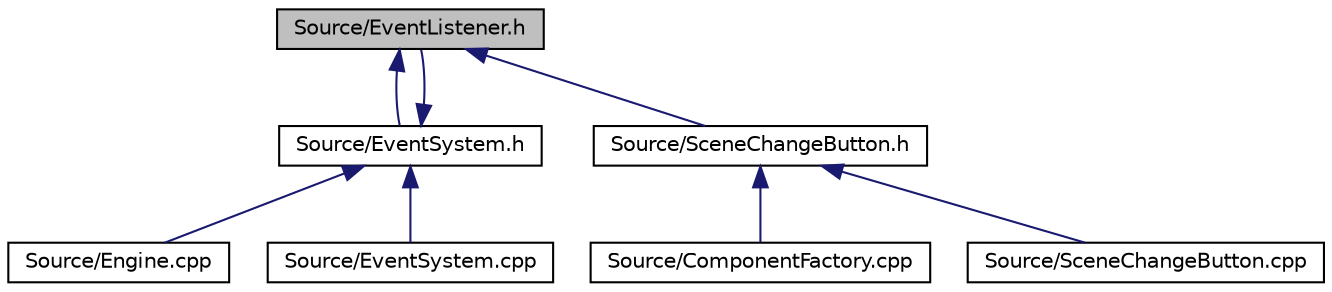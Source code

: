 digraph "Source/EventListener.h"
{
 // LATEX_PDF_SIZE
  edge [fontname="Helvetica",fontsize="10",labelfontname="Helvetica",labelfontsize="10"];
  node [fontname="Helvetica",fontsize="10",shape=record];
  Node1 [label="Source/EventListener.h",height=0.2,width=0.4,color="black", fillcolor="grey75", style="filled", fontcolor="black",tooltip="class that listens for specific events from the EventSystem"];
  Node1 -> Node2 [dir="back",color="midnightblue",fontsize="10",style="solid"];
  Node2 [label="Source/EventSystem.h",height=0.2,width=0.4,color="black", fillcolor="white", style="filled",URL="$EventSystem_8h.html",tooltip="System that handles Events and EventListeners."];
  Node2 -> Node3 [dir="back",color="midnightblue",fontsize="10",style="solid"];
  Node3 [label="Source/Engine.cpp",height=0.2,width=0.4,color="black", fillcolor="white", style="filled",URL="$Engine_8cpp.html",tooltip="Engine class."];
  Node2 -> Node1 [dir="back",color="midnightblue",fontsize="10",style="solid"];
  Node2 -> Node4 [dir="back",color="midnightblue",fontsize="10",style="solid"];
  Node4 [label="Source/EventSystem.cpp",height=0.2,width=0.4,color="black", fillcolor="white", style="filled",URL="$EventSystem_8cpp.html",tooltip="System that handles Events and EventListeners."];
  Node1 -> Node5 [dir="back",color="midnightblue",fontsize="10",style="solid"];
  Node5 [label="Source/SceneChangeButton.h",height=0.2,width=0.4,color="black", fillcolor="white", style="filled",URL="$SceneChangeButton_8h.html",tooltip="Component that changes the scene when clicked."];
  Node5 -> Node6 [dir="back",color="midnightblue",fontsize="10",style="solid"];
  Node6 [label="Source/ComponentFactory.cpp",height=0.2,width=0.4,color="black", fillcolor="white", style="filled",URL="$ComponentFactory_8cpp.html",tooltip="Definitions for the component factory class."];
  Node5 -> Node7 [dir="back",color="midnightblue",fontsize="10",style="solid"];
  Node7 [label="Source/SceneChangeButton.cpp",height=0.2,width=0.4,color="black", fillcolor="white", style="filled",URL="$SceneChangeButton_8cpp.html",tooltip="Component that changes the scene when clicked."];
}
